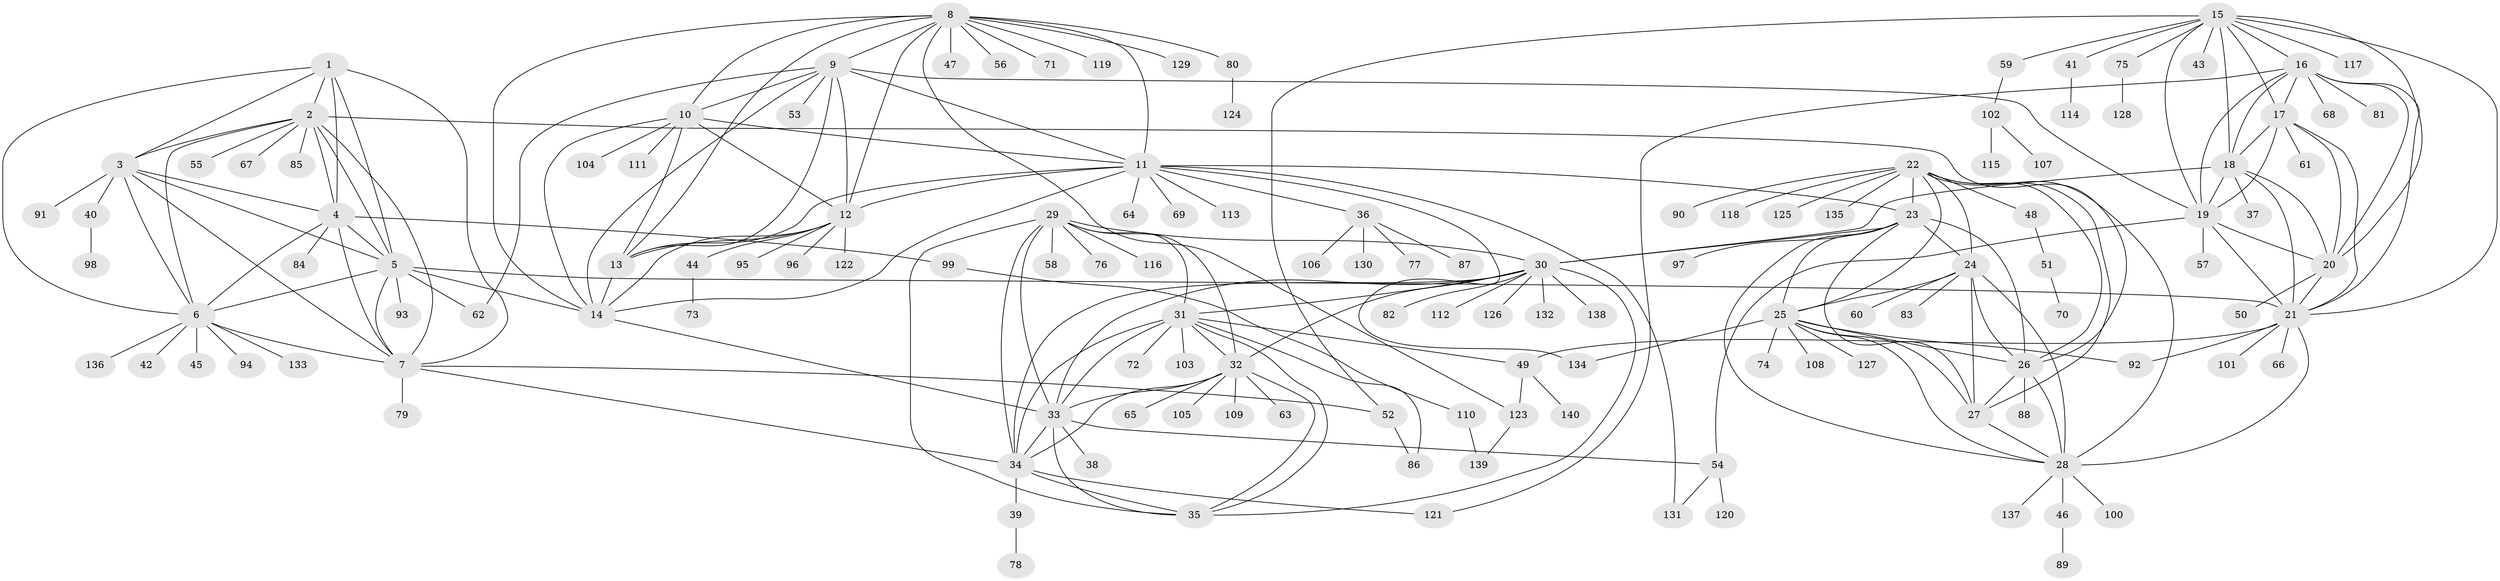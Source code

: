 // Generated by graph-tools (version 1.1) at 2025/54/03/09/25 04:54:23]
// undirected, 140 vertices, 231 edges
graph export_dot {
graph [start="1"]
  node [color=gray90,style=filled];
  1;
  2;
  3;
  4;
  5;
  6;
  7;
  8;
  9;
  10;
  11;
  12;
  13;
  14;
  15;
  16;
  17;
  18;
  19;
  20;
  21;
  22;
  23;
  24;
  25;
  26;
  27;
  28;
  29;
  30;
  31;
  32;
  33;
  34;
  35;
  36;
  37;
  38;
  39;
  40;
  41;
  42;
  43;
  44;
  45;
  46;
  47;
  48;
  49;
  50;
  51;
  52;
  53;
  54;
  55;
  56;
  57;
  58;
  59;
  60;
  61;
  62;
  63;
  64;
  65;
  66;
  67;
  68;
  69;
  70;
  71;
  72;
  73;
  74;
  75;
  76;
  77;
  78;
  79;
  80;
  81;
  82;
  83;
  84;
  85;
  86;
  87;
  88;
  89;
  90;
  91;
  92;
  93;
  94;
  95;
  96;
  97;
  98;
  99;
  100;
  101;
  102;
  103;
  104;
  105;
  106;
  107;
  108;
  109;
  110;
  111;
  112;
  113;
  114;
  115;
  116;
  117;
  118;
  119;
  120;
  121;
  122;
  123;
  124;
  125;
  126;
  127;
  128;
  129;
  130;
  131;
  132;
  133;
  134;
  135;
  136;
  137;
  138;
  139;
  140;
  1 -- 2;
  1 -- 3;
  1 -- 4;
  1 -- 5;
  1 -- 6;
  1 -- 7;
  2 -- 3;
  2 -- 4;
  2 -- 5;
  2 -- 6;
  2 -- 7;
  2 -- 26;
  2 -- 55;
  2 -- 67;
  2 -- 85;
  3 -- 4;
  3 -- 5;
  3 -- 6;
  3 -- 7;
  3 -- 40;
  3 -- 91;
  4 -- 5;
  4 -- 6;
  4 -- 7;
  4 -- 84;
  4 -- 99;
  5 -- 6;
  5 -- 7;
  5 -- 14;
  5 -- 21;
  5 -- 62;
  5 -- 93;
  6 -- 7;
  6 -- 42;
  6 -- 45;
  6 -- 94;
  6 -- 133;
  6 -- 136;
  7 -- 34;
  7 -- 52;
  7 -- 79;
  8 -- 9;
  8 -- 10;
  8 -- 11;
  8 -- 12;
  8 -- 13;
  8 -- 14;
  8 -- 47;
  8 -- 56;
  8 -- 71;
  8 -- 80;
  8 -- 119;
  8 -- 123;
  8 -- 129;
  9 -- 10;
  9 -- 11;
  9 -- 12;
  9 -- 13;
  9 -- 14;
  9 -- 19;
  9 -- 53;
  9 -- 62;
  10 -- 11;
  10 -- 12;
  10 -- 13;
  10 -- 14;
  10 -- 104;
  10 -- 111;
  11 -- 12;
  11 -- 13;
  11 -- 14;
  11 -- 23;
  11 -- 36;
  11 -- 64;
  11 -- 69;
  11 -- 113;
  11 -- 131;
  11 -- 134;
  12 -- 13;
  12 -- 14;
  12 -- 44;
  12 -- 95;
  12 -- 96;
  12 -- 122;
  13 -- 14;
  14 -- 33;
  15 -- 16;
  15 -- 17;
  15 -- 18;
  15 -- 19;
  15 -- 20;
  15 -- 21;
  15 -- 41;
  15 -- 43;
  15 -- 52;
  15 -- 59;
  15 -- 75;
  15 -- 117;
  16 -- 17;
  16 -- 18;
  16 -- 19;
  16 -- 20;
  16 -- 21;
  16 -- 68;
  16 -- 81;
  16 -- 121;
  17 -- 18;
  17 -- 19;
  17 -- 20;
  17 -- 21;
  17 -- 61;
  18 -- 19;
  18 -- 20;
  18 -- 21;
  18 -- 30;
  18 -- 37;
  19 -- 20;
  19 -- 21;
  19 -- 54;
  19 -- 57;
  20 -- 21;
  20 -- 50;
  21 -- 28;
  21 -- 49;
  21 -- 66;
  21 -- 92;
  21 -- 101;
  22 -- 23;
  22 -- 24;
  22 -- 25;
  22 -- 26;
  22 -- 27;
  22 -- 28;
  22 -- 48;
  22 -- 90;
  22 -- 118;
  22 -- 125;
  22 -- 135;
  23 -- 24;
  23 -- 25;
  23 -- 26;
  23 -- 27;
  23 -- 28;
  23 -- 30;
  23 -- 97;
  24 -- 25;
  24 -- 26;
  24 -- 27;
  24 -- 28;
  24 -- 60;
  24 -- 83;
  25 -- 26;
  25 -- 27;
  25 -- 28;
  25 -- 74;
  25 -- 92;
  25 -- 108;
  25 -- 127;
  25 -- 134;
  26 -- 27;
  26 -- 28;
  26 -- 88;
  27 -- 28;
  28 -- 46;
  28 -- 100;
  28 -- 137;
  29 -- 30;
  29 -- 31;
  29 -- 32;
  29 -- 33;
  29 -- 34;
  29 -- 35;
  29 -- 58;
  29 -- 76;
  29 -- 116;
  30 -- 31;
  30 -- 32;
  30 -- 33;
  30 -- 34;
  30 -- 35;
  30 -- 82;
  30 -- 112;
  30 -- 126;
  30 -- 132;
  30 -- 138;
  31 -- 32;
  31 -- 33;
  31 -- 34;
  31 -- 35;
  31 -- 49;
  31 -- 72;
  31 -- 86;
  31 -- 103;
  32 -- 33;
  32 -- 34;
  32 -- 35;
  32 -- 63;
  32 -- 65;
  32 -- 105;
  32 -- 109;
  33 -- 34;
  33 -- 35;
  33 -- 38;
  33 -- 54;
  34 -- 35;
  34 -- 39;
  34 -- 121;
  36 -- 77;
  36 -- 87;
  36 -- 106;
  36 -- 130;
  39 -- 78;
  40 -- 98;
  41 -- 114;
  44 -- 73;
  46 -- 89;
  48 -- 51;
  49 -- 123;
  49 -- 140;
  51 -- 70;
  52 -- 86;
  54 -- 120;
  54 -- 131;
  59 -- 102;
  75 -- 128;
  80 -- 124;
  99 -- 110;
  102 -- 107;
  102 -- 115;
  110 -- 139;
  123 -- 139;
}
